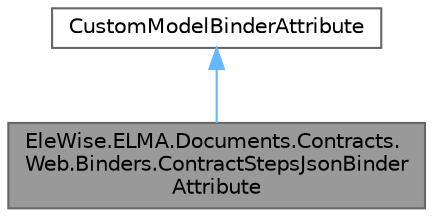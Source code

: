 digraph "EleWise.ELMA.Documents.Contracts.Web.Binders.ContractStepsJsonBinderAttribute"
{
 // LATEX_PDF_SIZE
  bgcolor="transparent";
  edge [fontname=Helvetica,fontsize=10,labelfontname=Helvetica,labelfontsize=10];
  node [fontname=Helvetica,fontsize=10,shape=box,height=0.2,width=0.4];
  Node1 [id="Node000001",label="EleWise.ELMA.Documents.Contracts.\lWeb.Binders.ContractStepsJsonBinder\lAttribute",height=0.2,width=0.4,color="gray40", fillcolor="grey60", style="filled", fontcolor="black",tooltip="/summary>"];
  Node2 -> Node1 [id="edge1_Node000001_Node000002",dir="back",color="steelblue1",style="solid",tooltip=" "];
  Node2 [id="Node000002",label="CustomModelBinderAttribute",height=0.2,width=0.4,color="gray40", fillcolor="white", style="filled",tooltip=" "];
}
